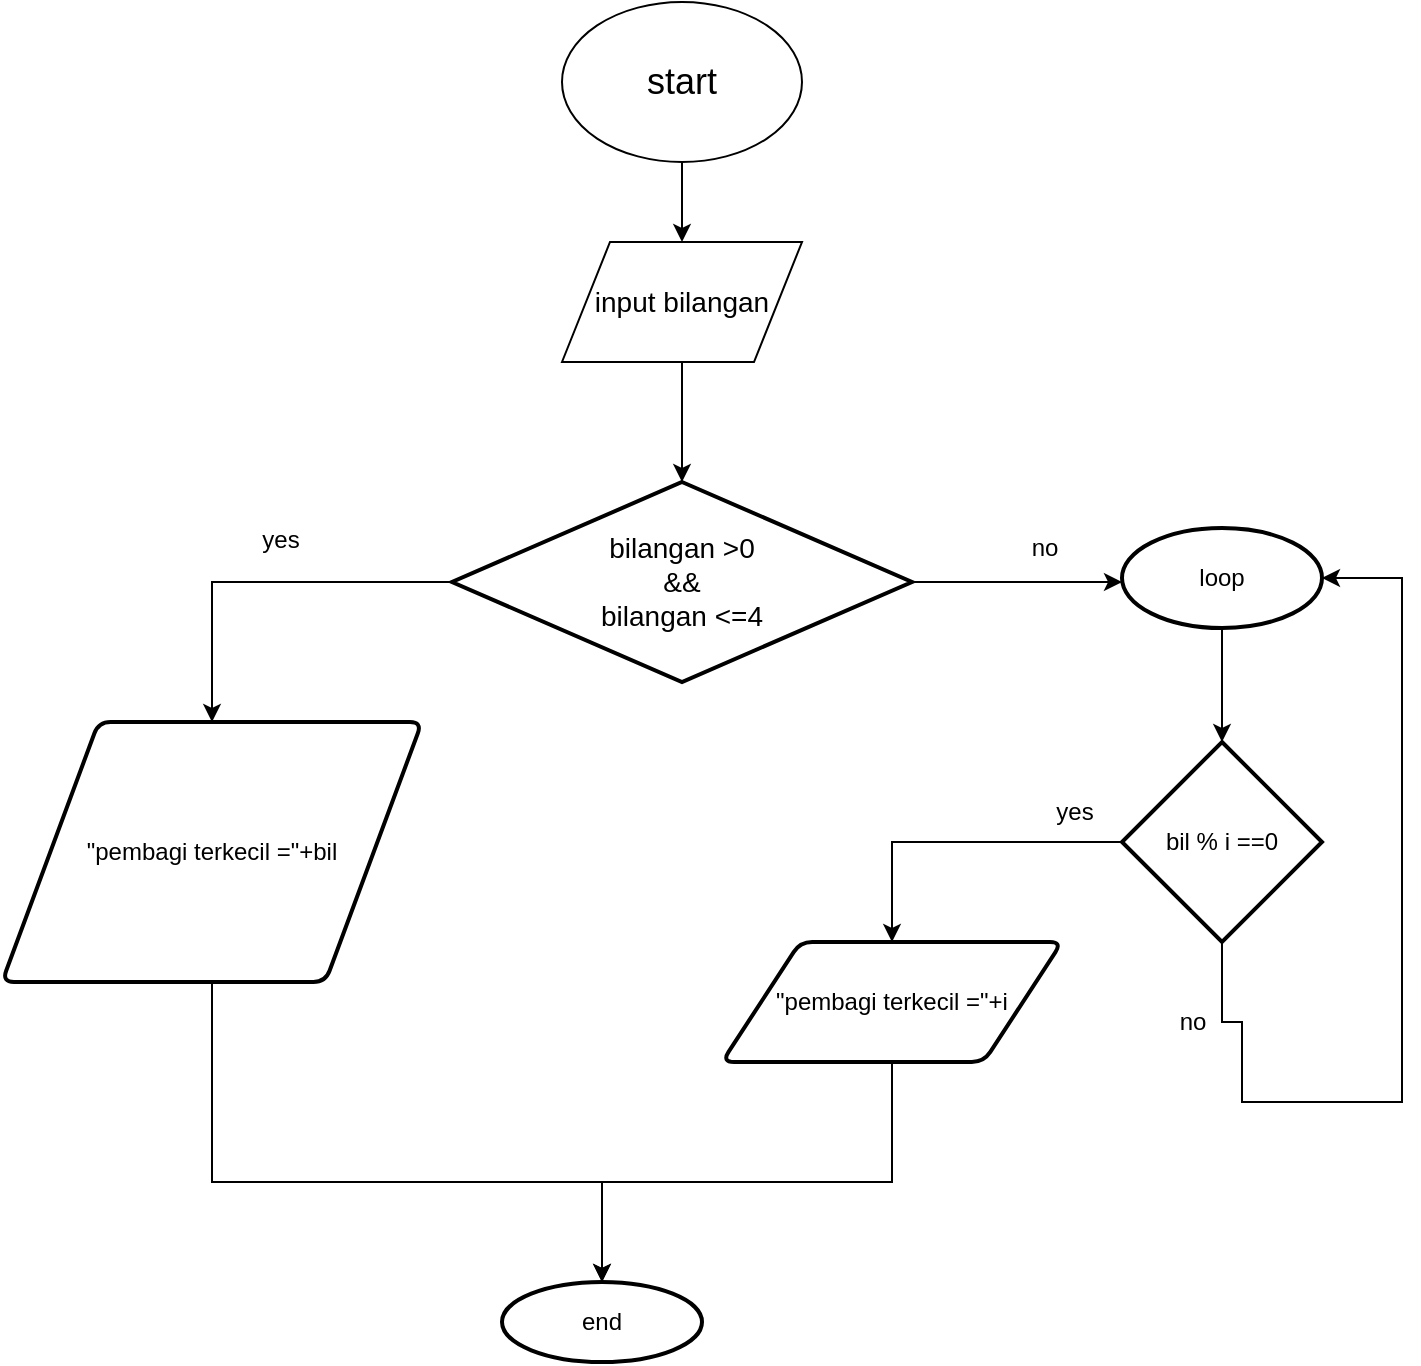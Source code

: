 <mxfile version="13.0.5"><diagram id="gd035i19LwGEz4RGbR9z" name="Halaman-1"><mxGraphModel dx="1021" dy="535" grid="1" gridSize="10" guides="1" tooltips="1" connect="1" arrows="1" fold="1" page="1" pageScale="1" pageWidth="850" pageHeight="1100" math="0" shadow="0"><root><mxCell id="0"/><mxCell id="1" parent="0"/><mxCell id="N7HQs2jh69kIFz5K5vQK-3" value="" style="edgeStyle=orthogonalEdgeStyle;rounded=0;orthogonalLoop=1;jettySize=auto;html=1;" edge="1" parent="1" source="N7HQs2jh69kIFz5K5vQK-1"><mxGeometry relative="1" as="geometry"><mxPoint x="390" y="130" as="targetPoint"/></mxGeometry></mxCell><mxCell id="N7HQs2jh69kIFz5K5vQK-1" value="&lt;font style=&quot;font-size: 18px&quot;&gt;start&lt;/font&gt;" style="ellipse;whiteSpace=wrap;html=1;" vertex="1" parent="1"><mxGeometry x="330" y="10" width="120" height="80" as="geometry"/></mxCell><mxCell id="N7HQs2jh69kIFz5K5vQK-6" style="edgeStyle=orthogonalEdgeStyle;rounded=0;orthogonalLoop=1;jettySize=auto;html=1;entryX=0.5;entryY=0;entryDx=0;entryDy=0;entryPerimeter=0;" edge="1" parent="1" source="N7HQs2jh69kIFz5K5vQK-4" target="N7HQs2jh69kIFz5K5vQK-5"><mxGeometry relative="1" as="geometry"/></mxCell><mxCell id="N7HQs2jh69kIFz5K5vQK-4" value="&lt;font style=&quot;font-size: 14px&quot;&gt;input bilangan&lt;/font&gt;" style="shape=parallelogram;perimeter=parallelogramPerimeter;whiteSpace=wrap;html=1;" vertex="1" parent="1"><mxGeometry x="330" y="130" width="120" height="60" as="geometry"/></mxCell><mxCell id="N7HQs2jh69kIFz5K5vQK-7" style="edgeStyle=orthogonalEdgeStyle;rounded=0;orthogonalLoop=1;jettySize=auto;html=1;entryX=0.5;entryY=0;entryDx=0;entryDy=0;" edge="1" parent="1" source="N7HQs2jh69kIFz5K5vQK-5" target="N7HQs2jh69kIFz5K5vQK-11"><mxGeometry relative="1" as="geometry"><mxPoint x="130" y="300" as="targetPoint"/></mxGeometry></mxCell><mxCell id="N7HQs2jh69kIFz5K5vQK-9" style="edgeStyle=orthogonalEdgeStyle;rounded=0;orthogonalLoop=1;jettySize=auto;html=1;" edge="1" parent="1" source="N7HQs2jh69kIFz5K5vQK-5"><mxGeometry relative="1" as="geometry"><mxPoint x="610.0" y="300" as="targetPoint"/></mxGeometry></mxCell><mxCell id="N7HQs2jh69kIFz5K5vQK-5" value="&lt;font style=&quot;font-size: 14px&quot;&gt;bilangan &amp;gt;0&lt;br&gt;&amp;amp;&amp;amp;&lt;br&gt;bilangan &amp;lt;=4&lt;/font&gt;" style="strokeWidth=2;html=1;shape=mxgraph.flowchart.decision;whiteSpace=wrap;" vertex="1" parent="1"><mxGeometry x="275" y="250" width="230" height="100" as="geometry"/></mxCell><mxCell id="N7HQs2jh69kIFz5K5vQK-8" value="yes" style="text;html=1;align=center;verticalAlign=middle;resizable=0;points=[];autosize=1;" vertex="1" parent="1"><mxGeometry x="174" y="269" width="30" height="20" as="geometry"/></mxCell><mxCell id="N7HQs2jh69kIFz5K5vQK-10" value="no" style="text;html=1;align=center;verticalAlign=middle;resizable=0;points=[];autosize=1;" vertex="1" parent="1"><mxGeometry x="556" y="273" width="30" height="20" as="geometry"/></mxCell><mxCell id="N7HQs2jh69kIFz5K5vQK-27" style="edgeStyle=orthogonalEdgeStyle;rounded=0;orthogonalLoop=1;jettySize=auto;html=1;entryX=0.5;entryY=0;entryDx=0;entryDy=0;entryPerimeter=0;" edge="1" parent="1" source="N7HQs2jh69kIFz5K5vQK-11" target="N7HQs2jh69kIFz5K5vQK-23"><mxGeometry relative="1" as="geometry"><mxPoint x="230" y="600" as="targetPoint"/><Array as="points"><mxPoint x="155" y="600"/><mxPoint x="350" y="600"/></Array></mxGeometry></mxCell><mxCell id="N7HQs2jh69kIFz5K5vQK-11" value="&quot;pembagi terkecil =&quot;+bil" style="shape=parallelogram;html=1;strokeWidth=2;perimeter=parallelogramPerimeter;whiteSpace=wrap;rounded=1;arcSize=12;size=0.23;" vertex="1" parent="1"><mxGeometry x="50" y="370" width="210" height="130" as="geometry"/></mxCell><mxCell id="N7HQs2jh69kIFz5K5vQK-14" style="edgeStyle=orthogonalEdgeStyle;rounded=0;orthogonalLoop=1;jettySize=auto;html=1;" edge="1" parent="1" source="N7HQs2jh69kIFz5K5vQK-13" target="N7HQs2jh69kIFz5K5vQK-15"><mxGeometry relative="1" as="geometry"><mxPoint x="660" y="380" as="targetPoint"/></mxGeometry></mxCell><mxCell id="N7HQs2jh69kIFz5K5vQK-13" value="loop" style="strokeWidth=2;html=1;shape=mxgraph.flowchart.start_2;whiteSpace=wrap;" vertex="1" parent="1"><mxGeometry x="610" y="273" width="100" height="50" as="geometry"/></mxCell><mxCell id="N7HQs2jh69kIFz5K5vQK-16" style="edgeStyle=orthogonalEdgeStyle;rounded=0;orthogonalLoop=1;jettySize=auto;html=1;entryX=0.5;entryY=0;entryDx=0;entryDy=0;" edge="1" parent="1" source="N7HQs2jh69kIFz5K5vQK-15" target="N7HQs2jh69kIFz5K5vQK-18"><mxGeometry relative="1" as="geometry"><mxPoint x="520" y="430" as="targetPoint"/></mxGeometry></mxCell><mxCell id="N7HQs2jh69kIFz5K5vQK-19" style="edgeStyle=orthogonalEdgeStyle;rounded=0;orthogonalLoop=1;jettySize=auto;html=1;entryX=1;entryY=0.5;entryDx=0;entryDy=0;entryPerimeter=0;" edge="1" parent="1" source="N7HQs2jh69kIFz5K5vQK-15" target="N7HQs2jh69kIFz5K5vQK-13"><mxGeometry relative="1" as="geometry"><mxPoint x="750" y="550" as="targetPoint"/><Array as="points"><mxPoint x="660" y="520"/><mxPoint x="670" y="520"/><mxPoint x="670" y="560"/><mxPoint x="750" y="560"/><mxPoint x="750" y="298"/></Array></mxGeometry></mxCell><mxCell id="N7HQs2jh69kIFz5K5vQK-15" value="bil % i ==0" style="strokeWidth=2;html=1;shape=mxgraph.flowchart.decision;whiteSpace=wrap;" vertex="1" parent="1"><mxGeometry x="610" y="380" width="100" height="100" as="geometry"/></mxCell><mxCell id="N7HQs2jh69kIFz5K5vQK-17" value="yes" style="text;html=1;align=center;verticalAlign=middle;resizable=0;points=[];autosize=1;" vertex="1" parent="1"><mxGeometry x="571" y="405" width="30" height="20" as="geometry"/></mxCell><mxCell id="N7HQs2jh69kIFz5K5vQK-28" style="edgeStyle=orthogonalEdgeStyle;rounded=0;orthogonalLoop=1;jettySize=auto;html=1;entryX=0.5;entryY=0;entryDx=0;entryDy=0;entryPerimeter=0;" edge="1" parent="1" source="N7HQs2jh69kIFz5K5vQK-18" target="N7HQs2jh69kIFz5K5vQK-23"><mxGeometry relative="1" as="geometry"><mxPoint x="430" y="630" as="targetPoint"/><Array as="points"><mxPoint x="495" y="600"/><mxPoint x="350" y="600"/></Array></mxGeometry></mxCell><mxCell id="N7HQs2jh69kIFz5K5vQK-18" value="&quot;pembagi terkecil =&quot;+i" style="shape=parallelogram;html=1;strokeWidth=2;perimeter=parallelogramPerimeter;whiteSpace=wrap;rounded=1;arcSize=12;size=0.23;" vertex="1" parent="1"><mxGeometry x="410" y="480" width="170" height="60" as="geometry"/></mxCell><mxCell id="N7HQs2jh69kIFz5K5vQK-20" value="no" style="text;html=1;align=center;verticalAlign=middle;resizable=0;points=[];autosize=1;" vertex="1" parent="1"><mxGeometry x="630" y="510" width="30" height="20" as="geometry"/></mxCell><mxCell id="N7HQs2jh69kIFz5K5vQK-23" value="end" style="strokeWidth=2;html=1;shape=mxgraph.flowchart.start_2;whiteSpace=wrap;" vertex="1" parent="1"><mxGeometry x="300" y="650" width="100" height="40" as="geometry"/></mxCell></root></mxGraphModel></diagram></mxfile>